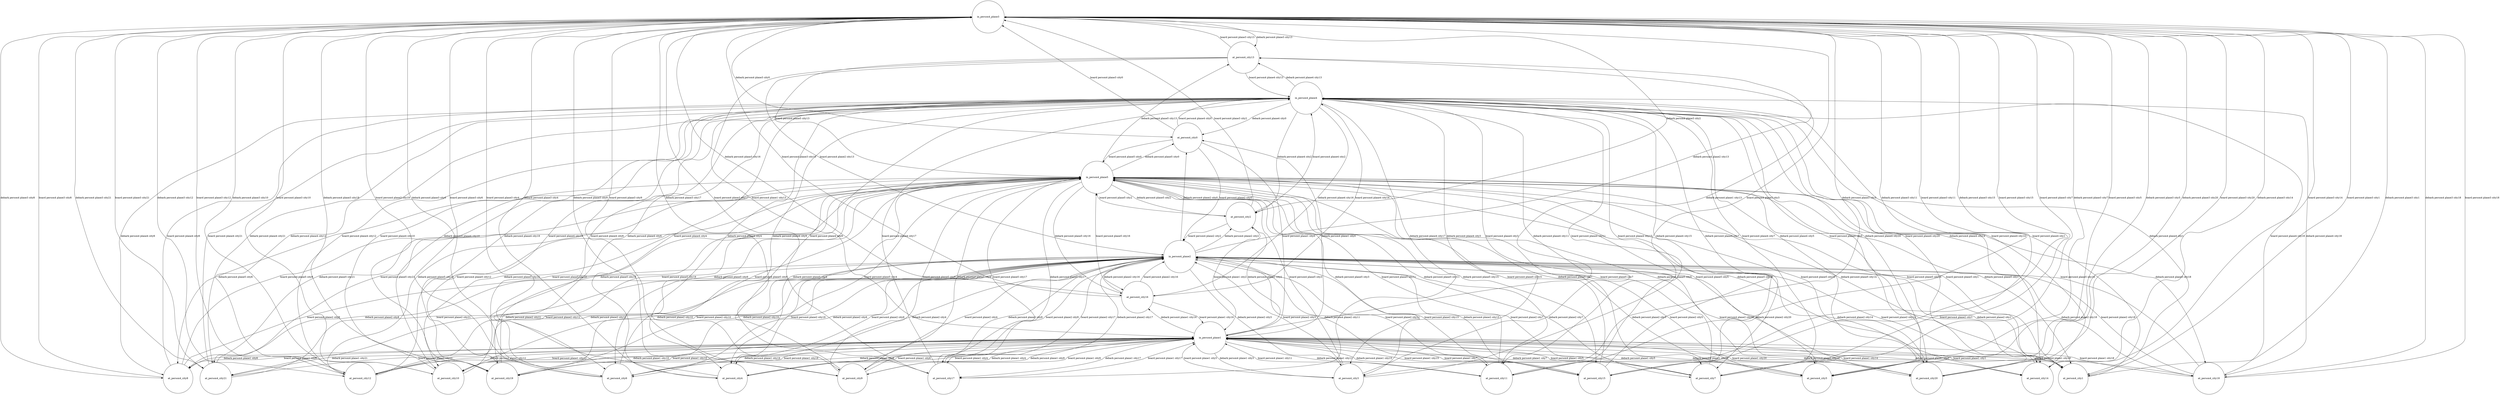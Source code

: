 digraph Tree {
	node [shape=circle, fontsize=14, color=black, fillcolor=white, fontcolor=black];
	 edge [style=solid, color=black];
in_person4_plane3 [label="in_person4_plane3"];
at_person4_city13 [label="at_person4_city13"];
at_person4_city11 [label="at_person4_city11"];
at_person4_city15 [label="at_person4_city15"];
at_person4_city17 [label="at_person4_city17"];
at_person4_city8 [label="at_person4_city8"];
at_person4_city19 [label="at_person4_city19"];
at_person4_city6 [label="at_person4_city6"];
at_person4_city3 [label="at_person4_city3"];
at_person4_city4 [label="at_person4_city4"];
at_person4_city9 [label="at_person4_city9"];
at_person4_city21 [label="at_person4_city21"];
at_person4_city12 [label="at_person4_city12"];
at_person4_city10 [label="at_person4_city10"];
at_person4_city7 [label="at_person4_city7"];
at_person4_city5 [label="at_person4_city5"];
at_person4_city1 [label="at_person4_city1"];
at_person4_city18 [label="at_person4_city18"];
at_person4_city20 [label="at_person4_city20"];
at_person4_city14 [label="at_person4_city14"];
at_person4_city16 [label="at_person4_city16"];
at_person4_city2 [label="at_person4_city2"];
at_person4_city0 [label="at_person4_city0"];
in_person4_plane1 [label="in_person4_plane1"];
in_person4_plane2 [label="in_person4_plane2"];
in_person4_plane5 [label="in_person4_plane5"];
in_person4_plane4 [label="in_person4_plane4"];
in_person4_plane3 -> at_person4_city13 [label="debark person4 plane3 city13"];
in_person4_plane3 -> at_person4_city11 [label="debark person4 plane3 city11"];
in_person4_plane3 -> at_person4_city15 [label="debark person4 plane3 city15"];
in_person4_plane3 -> at_person4_city17 [label="debark person4 plane3 city17"];
in_person4_plane3 -> at_person4_city8 [label="debark person4 plane3 city8"];
in_person4_plane3 -> at_person4_city19 [label="debark person4 plane3 city19"];
in_person4_plane3 -> at_person4_city6 [label="debark person4 plane3 city6"];
in_person4_plane3 -> at_person4_city3 [label="debark person4 plane3 city3"];
in_person4_plane3 -> at_person4_city4 [label="debark person4 plane3 city4"];
in_person4_plane3 -> at_person4_city9 [label="debark person4 plane3 city9"];
in_person4_plane3 -> at_person4_city21 [label="debark person4 plane3 city21"];
in_person4_plane3 -> at_person4_city12 [label="debark person4 plane3 city12"];
in_person4_plane3 -> at_person4_city10 [label="debark person4 plane3 city10"];
in_person4_plane3 -> at_person4_city7 [label="debark person4 plane3 city7"];
in_person4_plane3 -> at_person4_city5 [label="debark person4 plane3 city5"];
in_person4_plane3 -> at_person4_city1 [label="debark person4 plane3 city1"];
in_person4_plane3 -> at_person4_city18 [label="debark person4 plane3 city18"];
in_person4_plane3 -> at_person4_city20 [label="debark person4 plane3 city20"];
in_person4_plane3 -> at_person4_city14 [label="debark person4 plane3 city14"];
in_person4_plane3 -> at_person4_city16 [label="debark person4 plane3 city16"];
in_person4_plane3 -> at_person4_city2 [label="debark person4 plane3 city2"];
in_person4_plane3 -> at_person4_city0 [label="debark person4 plane3 city0"];
at_person4_city13 -> in_person4_plane3 [label="board person4 plane3 city13"];
at_person4_city13 -> in_person4_plane1 [label="board person4 plane1 city13"];
at_person4_city13 -> in_person4_plane2 [label="board person4 plane2 city13"];
at_person4_city13 -> in_person4_plane5 [label="board person4 plane5 city13"];
at_person4_city13 -> in_person4_plane4 [label="board person4 plane4 city13"];
at_person4_city11 -> in_person4_plane3 [label="board person4 plane3 city11"];
at_person4_city11 -> in_person4_plane1 [label="board person4 plane1 city11"];
at_person4_city11 -> in_person4_plane2 [label="board person4 plane2 city11"];
at_person4_city11 -> in_person4_plane5 [label="board person4 plane5 city11"];
at_person4_city11 -> in_person4_plane4 [label="board person4 plane4 city11"];
at_person4_city15 -> in_person4_plane3 [label="board person4 plane3 city15"];
at_person4_city15 -> in_person4_plane1 [label="board person4 plane1 city15"];
at_person4_city15 -> in_person4_plane2 [label="board person4 plane2 city15"];
at_person4_city15 -> in_person4_plane5 [label="board person4 plane5 city15"];
at_person4_city15 -> in_person4_plane4 [label="board person4 plane4 city15"];
in_person4_plane1 -> at_person4_city13 [label="debark person4 plane1 city13"];
in_person4_plane1 -> at_person4_city11 [label="debark person4 plane1 city11"];
in_person4_plane1 -> at_person4_city15 [label="debark person4 plane1 city15"];
in_person4_plane1 -> at_person4_city17 [label="debark person4 plane1 city17"];
in_person4_plane1 -> at_person4_city8 [label="debark person4 plane1 city8"];
in_person4_plane1 -> at_person4_city19 [label="debark person4 plane1 city19"];
in_person4_plane1 -> at_person4_city6 [label="debark person4 plane1 city6"];
in_person4_plane1 -> at_person4_city3 [label="debark person4 plane1 city3"];
in_person4_plane1 -> at_person4_city4 [label="debark person4 plane1 city4"];
in_person4_plane1 -> at_person4_city9 [label="debark person4 plane1 city9"];
in_person4_plane1 -> at_person4_city21 [label="debark person4 plane1 city21"];
in_person4_plane1 -> at_person4_city12 [label="debark person4 plane1 city12"];
in_person4_plane1 -> at_person4_city10 [label="debark person4 plane1 city10"];
in_person4_plane1 -> at_person4_city7 [label="debark person4 plane1 city7"];
in_person4_plane1 -> at_person4_city5 [label="debark person4 plane1 city5"];
in_person4_plane1 -> at_person4_city1 [label="debark person4 plane1 city1"];
in_person4_plane1 -> at_person4_city18 [label="debark person4 plane1 city18"];
in_person4_plane1 -> at_person4_city20 [label="debark person4 plane1 city20"];
in_person4_plane1 -> at_person4_city14 [label="debark person4 plane1 city14"];
in_person4_plane1 -> at_person4_city16 [label="debark person4 plane1 city16"];
in_person4_plane1 -> at_person4_city2 [label="debark person4 plane1 city2"];
in_person4_plane1 -> at_person4_city0 [label="debark person4 plane1 city0"];
at_person4_city17 -> in_person4_plane3 [label="board person4 plane3 city17"];
at_person4_city17 -> in_person4_plane1 [label="board person4 plane1 city17"];
at_person4_city17 -> in_person4_plane2 [label="board person4 plane2 city17"];
at_person4_city17 -> in_person4_plane5 [label="board person4 plane5 city17"];
at_person4_city17 -> in_person4_plane4 [label="board person4 plane4 city17"];
at_person4_city8 -> in_person4_plane3 [label="board person4 plane3 city8"];
at_person4_city8 -> in_person4_plane1 [label="board person4 plane1 city8"];
at_person4_city8 -> in_person4_plane2 [label="board person4 plane2 city8"];
at_person4_city8 -> in_person4_plane5 [label="board person4 plane5 city8"];
at_person4_city8 -> in_person4_plane4 [label="board person4 plane4 city8"];
at_person4_city19 -> in_person4_plane3 [label="board person4 plane3 city19"];
at_person4_city19 -> in_person4_plane1 [label="board person4 plane1 city19"];
at_person4_city19 -> in_person4_plane2 [label="board person4 plane2 city19"];
at_person4_city19 -> in_person4_plane5 [label="board person4 plane5 city19"];
at_person4_city19 -> in_person4_plane4 [label="board person4 plane4 city19"];
at_person4_city6 -> in_person4_plane3 [label="board person4 plane3 city6"];
at_person4_city6 -> in_person4_plane1 [label="board person4 plane1 city6"];
at_person4_city6 -> in_person4_plane2 [label="board person4 plane2 city6"];
at_person4_city6 -> in_person4_plane5 [label="board person4 plane5 city6"];
at_person4_city6 -> in_person4_plane4 [label="board person4 plane4 city6"];
at_person4_city3 -> in_person4_plane3 [label="board person4 plane3 city3"];
at_person4_city3 -> in_person4_plane1 [label="board person4 plane1 city3"];
at_person4_city3 -> in_person4_plane2 [label="board person4 plane2 city3"];
at_person4_city3 -> in_person4_plane5 [label="board person4 plane5 city3"];
at_person4_city3 -> in_person4_plane4 [label="board person4 plane4 city3"];
in_person4_plane2 -> at_person4_city13 [label="debark person4 plane2 city13"];
in_person4_plane2 -> at_person4_city11 [label="debark person4 plane2 city11"];
in_person4_plane2 -> at_person4_city15 [label="debark person4 plane2 city15"];
in_person4_plane2 -> at_person4_city17 [label="debark person4 plane2 city17"];
in_person4_plane2 -> at_person4_city8 [label="debark person4 plane2 city8"];
in_person4_plane2 -> at_person4_city19 [label="debark person4 plane2 city19"];
in_person4_plane2 -> at_person4_city6 [label="debark person4 plane2 city6"];
in_person4_plane2 -> at_person4_city3 [label="debark person4 plane2 city3"];
in_person4_plane2 -> at_person4_city4 [label="debark person4 plane2 city4"];
in_person4_plane2 -> at_person4_city9 [label="debark person4 plane2 city9"];
in_person4_plane2 -> at_person4_city21 [label="debark person4 plane2 city21"];
in_person4_plane2 -> at_person4_city12 [label="debark person4 plane2 city12"];
in_person4_plane2 -> at_person4_city10 [label="debark person4 plane2 city10"];
in_person4_plane2 -> at_person4_city7 [label="debark person4 plane2 city7"];
in_person4_plane2 -> at_person4_city5 [label="debark person4 plane2 city5"];
in_person4_plane2 -> at_person4_city1 [label="debark person4 plane2 city1"];
in_person4_plane2 -> at_person4_city18 [label="debark person4 plane2 city18"];
in_person4_plane2 -> at_person4_city20 [label="debark person4 plane2 city20"];
in_person4_plane2 -> at_person4_city14 [label="debark person4 plane2 city14"];
in_person4_plane2 -> at_person4_city16 [label="debark person4 plane2 city16"];
in_person4_plane2 -> at_person4_city2 [label="debark person4 plane2 city2"];
in_person4_plane2 -> at_person4_city0 [label="debark person4 plane2 city0"];
in_person4_plane5 -> at_person4_city13 [label="debark person4 plane5 city13"];
in_person4_plane5 -> at_person4_city11 [label="debark person4 plane5 city11"];
in_person4_plane5 -> at_person4_city15 [label="debark person4 plane5 city15"];
in_person4_plane5 -> at_person4_city17 [label="debark person4 plane5 city17"];
in_person4_plane5 -> at_person4_city8 [label="debark person4 plane5 city8"];
in_person4_plane5 -> at_person4_city19 [label="debark person4 plane5 city19"];
in_person4_plane5 -> at_person4_city6 [label="debark person4 plane5 city6"];
in_person4_plane5 -> at_person4_city3 [label="debark person4 plane5 city3"];
in_person4_plane5 -> at_person4_city4 [label="debark person4 plane5 city4"];
in_person4_plane5 -> at_person4_city9 [label="debark person4 plane5 city9"];
in_person4_plane5 -> at_person4_city21 [label="debark person4 plane5 city21"];
in_person4_plane5 -> at_person4_city12 [label="debark person4 plane5 city12"];
in_person4_plane5 -> at_person4_city10 [label="debark person4 plane5 city10"];
in_person4_plane5 -> at_person4_city7 [label="debark person4 plane5 city7"];
in_person4_plane5 -> at_person4_city5 [label="debark person4 plane5 city5"];
in_person4_plane5 -> at_person4_city1 [label="debark person4 plane5 city1"];
in_person4_plane5 -> at_person4_city18 [label="debark person4 plane5 city18"];
in_person4_plane5 -> at_person4_city20 [label="debark person4 plane5 city20"];
in_person4_plane5 -> at_person4_city14 [label="debark person4 plane5 city14"];
in_person4_plane5 -> at_person4_city16 [label="debark person4 plane5 city16"];
in_person4_plane5 -> at_person4_city2 [label="debark person4 plane5 city2"];
in_person4_plane5 -> at_person4_city0 [label="debark person4 plane5 city0"];
at_person4_city4 -> in_person4_plane3 [label="board person4 plane3 city4"];
at_person4_city4 -> in_person4_plane1 [label="board person4 plane1 city4"];
at_person4_city4 -> in_person4_plane2 [label="board person4 plane2 city4"];
at_person4_city4 -> in_person4_plane5 [label="board person4 plane5 city4"];
at_person4_city4 -> in_person4_plane4 [label="board person4 plane4 city4"];
at_person4_city9 -> in_person4_plane3 [label="board person4 plane3 city9"];
at_person4_city9 -> in_person4_plane1 [label="board person4 plane1 city9"];
at_person4_city9 -> in_person4_plane2 [label="board person4 plane2 city9"];
at_person4_city9 -> in_person4_plane5 [label="board person4 plane5 city9"];
at_person4_city9 -> in_person4_plane4 [label="board person4 plane4 city9"];
at_person4_city21 -> in_person4_plane3 [label="board person4 plane3 city21"];
at_person4_city21 -> in_person4_plane1 [label="board person4 plane1 city21"];
at_person4_city21 -> in_person4_plane2 [label="board person4 plane2 city21"];
at_person4_city21 -> in_person4_plane5 [label="board person4 plane5 city21"];
at_person4_city21 -> in_person4_plane4 [label="board person4 plane4 city21"];
at_person4_city12 -> in_person4_plane3 [label="board person4 plane3 city12"];
at_person4_city12 -> in_person4_plane1 [label="board person4 plane1 city12"];
at_person4_city12 -> in_person4_plane2 [label="board person4 plane2 city12"];
at_person4_city12 -> in_person4_plane5 [label="board person4 plane5 city12"];
at_person4_city12 -> in_person4_plane4 [label="board person4 plane4 city12"];
at_person4_city10 -> in_person4_plane3 [label="board person4 plane3 city10"];
at_person4_city10 -> in_person4_plane1 [label="board person4 plane1 city10"];
at_person4_city10 -> in_person4_plane2 [label="board person4 plane2 city10"];
at_person4_city10 -> in_person4_plane5 [label="board person4 plane5 city10"];
at_person4_city10 -> in_person4_plane4 [label="board person4 plane4 city10"];
at_person4_city7 -> in_person4_plane3 [label="board person4 plane3 city7"];
at_person4_city7 -> in_person4_plane1 [label="board person4 plane1 city7"];
at_person4_city7 -> in_person4_plane2 [label="board person4 plane2 city7"];
at_person4_city7 -> in_person4_plane5 [label="board person4 plane5 city7"];
at_person4_city7 -> in_person4_plane4 [label="board person4 plane4 city7"];
at_person4_city5 -> in_person4_plane3 [label="board person4 plane3 city5"];
at_person4_city5 -> in_person4_plane1 [label="board person4 plane1 city5"];
at_person4_city5 -> in_person4_plane2 [label="board person4 plane2 city5"];
at_person4_city5 -> in_person4_plane5 [label="board person4 plane5 city5"];
at_person4_city5 -> in_person4_plane4 [label="board person4 plane4 city5"];
at_person4_city1 -> in_person4_plane3 [label="board person4 plane3 city1"];
at_person4_city1 -> in_person4_plane1 [label="board person4 plane1 city1"];
at_person4_city1 -> in_person4_plane2 [label="board person4 plane2 city1"];
at_person4_city1 -> in_person4_plane5 [label="board person4 plane5 city1"];
at_person4_city1 -> in_person4_plane4 [label="board person4 plane4 city1"];
in_person4_plane4 -> at_person4_city13 [label="debark person4 plane4 city13"];
in_person4_plane4 -> at_person4_city11 [label="debark person4 plane4 city11"];
in_person4_plane4 -> at_person4_city15 [label="debark person4 plane4 city15"];
in_person4_plane4 -> at_person4_city17 [label="debark person4 plane4 city17"];
in_person4_plane4 -> at_person4_city8 [label="debark person4 plane4 city8"];
in_person4_plane4 -> at_person4_city19 [label="debark person4 plane4 city19"];
in_person4_plane4 -> at_person4_city6 [label="debark person4 plane4 city6"];
in_person4_plane4 -> at_person4_city3 [label="debark person4 plane4 city3"];
in_person4_plane4 -> at_person4_city4 [label="debark person4 plane4 city4"];
in_person4_plane4 -> at_person4_city9 [label="debark person4 plane4 city9"];
in_person4_plane4 -> at_person4_city21 [label="debark person4 plane4 city21"];
in_person4_plane4 -> at_person4_city12 [label="debark person4 plane4 city12"];
in_person4_plane4 -> at_person4_city10 [label="debark person4 plane4 city10"];
in_person4_plane4 -> at_person4_city7 [label="debark person4 plane4 city7"];
in_person4_plane4 -> at_person4_city5 [label="debark person4 plane4 city5"];
in_person4_plane4 -> at_person4_city1 [label="debark person4 plane4 city1"];
in_person4_plane4 -> at_person4_city18 [label="debark person4 plane4 city18"];
in_person4_plane4 -> at_person4_city20 [label="debark person4 plane4 city20"];
in_person4_plane4 -> at_person4_city14 [label="debark person4 plane4 city14"];
in_person4_plane4 -> at_person4_city16 [label="debark person4 plane4 city16"];
in_person4_plane4 -> at_person4_city2 [label="debark person4 plane4 city2"];
in_person4_plane4 -> at_person4_city0 [label="debark person4 plane4 city0"];
at_person4_city18 -> in_person4_plane3 [label="board person4 plane3 city18"];
at_person4_city18 -> in_person4_plane1 [label="board person4 plane1 city18"];
at_person4_city18 -> in_person4_plane2 [label="board person4 plane2 city18"];
at_person4_city18 -> in_person4_plane5 [label="board person4 plane5 city18"];
at_person4_city18 -> in_person4_plane4 [label="board person4 plane4 city18"];
at_person4_city20 -> in_person4_plane3 [label="board person4 plane3 city20"];
at_person4_city20 -> in_person4_plane1 [label="board person4 plane1 city20"];
at_person4_city20 -> in_person4_plane2 [label="board person4 plane2 city20"];
at_person4_city20 -> in_person4_plane5 [label="board person4 plane5 city20"];
at_person4_city20 -> in_person4_plane4 [label="board person4 plane4 city20"];
at_person4_city14 -> in_person4_plane3 [label="board person4 plane3 city14"];
at_person4_city14 -> in_person4_plane1 [label="board person4 plane1 city14"];
at_person4_city14 -> in_person4_plane2 [label="board person4 plane2 city14"];
at_person4_city14 -> in_person4_plane5 [label="board person4 plane5 city14"];
at_person4_city14 -> in_person4_plane4 [label="board person4 plane4 city14"];
at_person4_city16 -> in_person4_plane3 [label="board person4 plane3 city16"];
at_person4_city16 -> in_person4_plane1 [label="board person4 plane1 city16"];
at_person4_city16 -> in_person4_plane2 [label="board person4 plane2 city16"];
at_person4_city16 -> in_person4_plane5 [label="board person4 plane5 city16"];
at_person4_city16 -> in_person4_plane4 [label="board person4 plane4 city16"];
at_person4_city2 -> in_person4_plane3 [label="board person4 plane3 city2"];
at_person4_city2 -> in_person4_plane1 [label="board person4 plane1 city2"];
at_person4_city2 -> in_person4_plane2 [label="board person4 plane2 city2"];
at_person4_city2 -> in_person4_plane5 [label="board person4 plane5 city2"];
at_person4_city2 -> in_person4_plane4 [label="board person4 plane4 city2"];
at_person4_city0 -> in_person4_plane3 [label="board person4 plane3 city0"];
at_person4_city0 -> in_person4_plane1 [label="board person4 plane1 city0"];
at_person4_city0 -> in_person4_plane2 [label="board person4 plane2 city0"];
at_person4_city0 -> in_person4_plane5 [label="board person4 plane5 city0"];
at_person4_city0 -> in_person4_plane4 [label="board person4 plane4 city0"];
}
